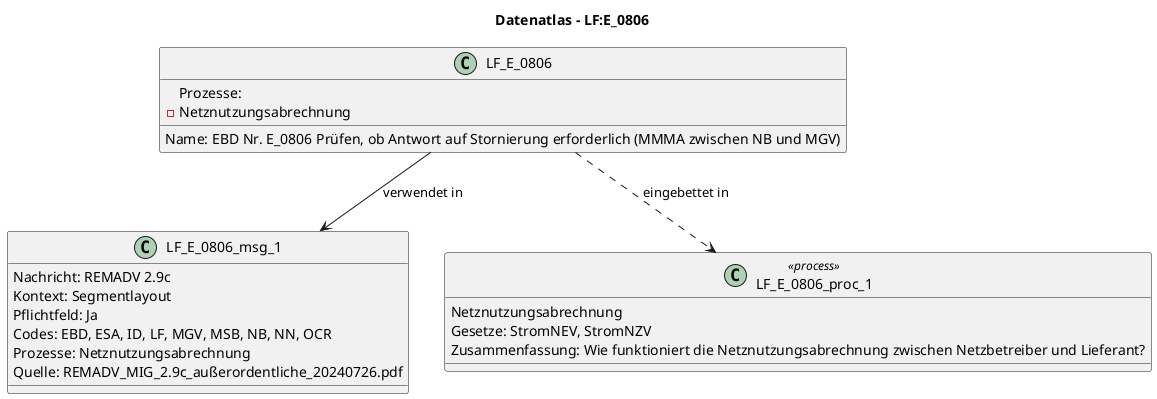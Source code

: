 @startuml
title Datenatlas – LF:E_0806
class LF_E_0806 {
  Name: EBD Nr. E_0806 Prüfen, ob Antwort auf Stornierung erforderlich (MMMA zwischen NB und MGV)
  Prozesse:
    - Netznutzungsabrechnung
}
class LF_E_0806_msg_1 {
  Nachricht: REMADV 2.9c
  Kontext: Segmentlayout
  Pflichtfeld: Ja
  Codes: EBD, ESA, ID, LF, MGV, MSB, NB, NN, OCR
  Prozesse: Netznutzungsabrechnung
  Quelle: REMADV_MIG_2.9c_außerordentliche_20240726.pdf
}
LF_E_0806 --> LF_E_0806_msg_1 : verwendet in
class LF_E_0806_proc_1 <<process>> {
  Netznutzungsabrechnung
  Gesetze: StromNEV, StromNZV
  Zusammenfassung: Wie funktioniert die Netznutzungsabrechnung zwischen Netzbetreiber und Lieferant?
}
LF_E_0806 ..> LF_E_0806_proc_1 : eingebettet in
@enduml